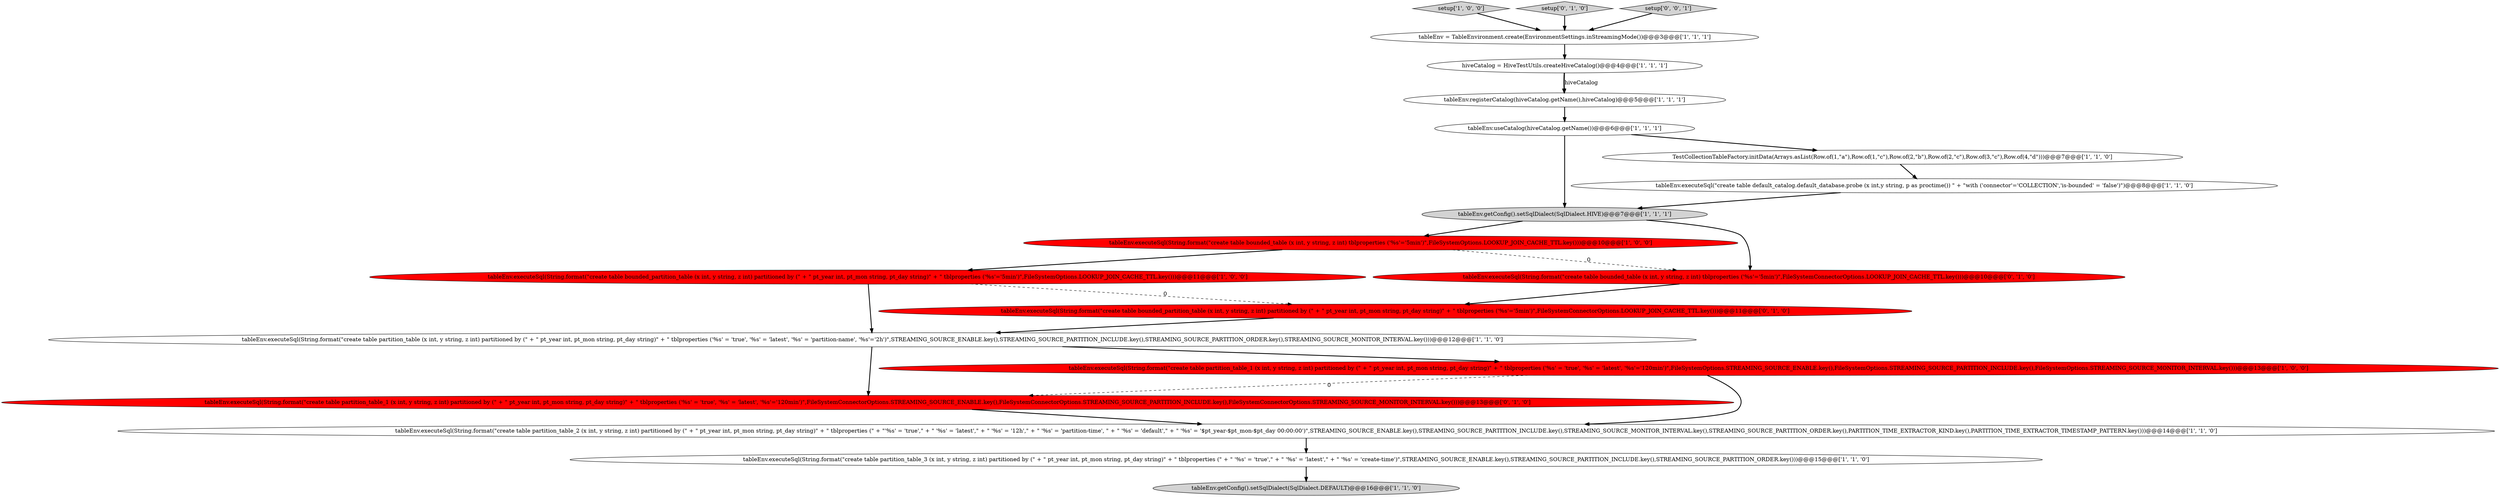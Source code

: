 digraph {
18 [style = filled, label = "tableEnv.executeSql(String.format(\"create table partition_table_1 (x int, y string, z int) partitioned by (\" + \" pt_year int, pt_mon string, pt_day string)\" + \" tblproperties ('%s' = 'true', '%s' = 'latest', '%s'='120min')\",FileSystemConnectorOptions.STREAMING_SOURCE_ENABLE.key(),FileSystemConnectorOptions.STREAMING_SOURCE_PARTITION_INCLUDE.key(),FileSystemConnectorOptions.STREAMING_SOURCE_MONITOR_INTERVAL.key()))@@@13@@@['0', '1', '0']", fillcolor = red, shape = ellipse image = "AAA1AAABBB2BBB"];
14 [style = filled, label = "setup['1', '0', '0']", fillcolor = lightgray, shape = diamond image = "AAA0AAABBB1BBB"];
15 [style = filled, label = "setup['0', '1', '0']", fillcolor = lightgray, shape = diamond image = "AAA0AAABBB2BBB"];
8 [style = filled, label = "tableEnv.registerCatalog(hiveCatalog.getName(),hiveCatalog)@@@5@@@['1', '1', '1']", fillcolor = white, shape = ellipse image = "AAA0AAABBB1BBB"];
10 [style = filled, label = "tableEnv.executeSql(String.format(\"create table partition_table_2 (x int, y string, z int) partitioned by (\" + \" pt_year int, pt_mon string, pt_day string)\" + \" tblproperties (\" + \"'%s' = 'true',\" + \" '%s' = 'latest',\" + \" '%s' = '12h',\" + \" '%s' = 'partition-time', \" + \" '%s' = 'default',\" + \" '%s' = '$pt_year-$pt_mon-$pt_day 00:00:00')\",STREAMING_SOURCE_ENABLE.key(),STREAMING_SOURCE_PARTITION_INCLUDE.key(),STREAMING_SOURCE_MONITOR_INTERVAL.key(),STREAMING_SOURCE_PARTITION_ORDER.key(),PARTITION_TIME_EXTRACTOR_KIND.key(),PARTITION_TIME_EXTRACTOR_TIMESTAMP_PATTERN.key()))@@@14@@@['1', '1', '0']", fillcolor = white, shape = ellipse image = "AAA0AAABBB1BBB"];
17 [style = filled, label = "tableEnv.executeSql(String.format(\"create table bounded_partition_table (x int, y string, z int) partitioned by (\" + \" pt_year int, pt_mon string, pt_day string)\" + \" tblproperties ('%s'='5min')\",FileSystemConnectorOptions.LOOKUP_JOIN_CACHE_TTL.key()))@@@11@@@['0', '1', '0']", fillcolor = red, shape = ellipse image = "AAA1AAABBB2BBB"];
9 [style = filled, label = "tableEnv.executeSql(String.format(\"create table bounded_table (x int, y string, z int) tblproperties ('%s'='5min')\",FileSystemOptions.LOOKUP_JOIN_CACHE_TTL.key()))@@@10@@@['1', '0', '0']", fillcolor = red, shape = ellipse image = "AAA1AAABBB1BBB"];
19 [style = filled, label = "setup['0', '0', '1']", fillcolor = lightgray, shape = diamond image = "AAA0AAABBB3BBB"];
11 [style = filled, label = "hiveCatalog = HiveTestUtils.createHiveCatalog()@@@4@@@['1', '1', '1']", fillcolor = white, shape = ellipse image = "AAA0AAABBB1BBB"];
3 [style = filled, label = "tableEnv.executeSql(String.format(\"create table partition_table (x int, y string, z int) partitioned by (\" + \" pt_year int, pt_mon string, pt_day string)\" + \" tblproperties ('%s' = 'true', '%s' = 'latest', '%s' = 'partition-name', '%s'='2h')\",STREAMING_SOURCE_ENABLE.key(),STREAMING_SOURCE_PARTITION_INCLUDE.key(),STREAMING_SOURCE_PARTITION_ORDER.key(),STREAMING_SOURCE_MONITOR_INTERVAL.key()))@@@12@@@['1', '1', '0']", fillcolor = white, shape = ellipse image = "AAA0AAABBB1BBB"];
6 [style = filled, label = "tableEnv.executeSql(String.format(\"create table partition_table_3 (x int, y string, z int) partitioned by (\" + \" pt_year int, pt_mon string, pt_day string)\" + \" tblproperties (\" + \" '%s' = 'true',\" + \" '%s' = 'latest',\" + \" '%s' = 'create-time')\",STREAMING_SOURCE_ENABLE.key(),STREAMING_SOURCE_PARTITION_INCLUDE.key(),STREAMING_SOURCE_PARTITION_ORDER.key()))@@@15@@@['1', '1', '0']", fillcolor = white, shape = ellipse image = "AAA0AAABBB1BBB"];
2 [style = filled, label = "tableEnv.executeSql(String.format(\"create table bounded_partition_table (x int, y string, z int) partitioned by (\" + \" pt_year int, pt_mon string, pt_day string)\" + \" tblproperties ('%s'='5min')\",FileSystemOptions.LOOKUP_JOIN_CACHE_TTL.key()))@@@11@@@['1', '0', '0']", fillcolor = red, shape = ellipse image = "AAA1AAABBB1BBB"];
12 [style = filled, label = "tableEnv = TableEnvironment.create(EnvironmentSettings.inStreamingMode())@@@3@@@['1', '1', '1']", fillcolor = white, shape = ellipse image = "AAA0AAABBB1BBB"];
13 [style = filled, label = "tableEnv.executeSql(String.format(\"create table partition_table_1 (x int, y string, z int) partitioned by (\" + \" pt_year int, pt_mon string, pt_day string)\" + \" tblproperties ('%s' = 'true', '%s' = 'latest', '%s'='120min')\",FileSystemOptions.STREAMING_SOURCE_ENABLE.key(),FileSystemOptions.STREAMING_SOURCE_PARTITION_INCLUDE.key(),FileSystemOptions.STREAMING_SOURCE_MONITOR_INTERVAL.key()))@@@13@@@['1', '0', '0']", fillcolor = red, shape = ellipse image = "AAA1AAABBB1BBB"];
1 [style = filled, label = "tableEnv.getConfig().setSqlDialect(SqlDialect.HIVE)@@@7@@@['1', '1', '1']", fillcolor = lightgray, shape = ellipse image = "AAA0AAABBB1BBB"];
0 [style = filled, label = "tableEnv.useCatalog(hiveCatalog.getName())@@@6@@@['1', '1', '1']", fillcolor = white, shape = ellipse image = "AAA0AAABBB1BBB"];
5 [style = filled, label = "tableEnv.executeSql(\"create table default_catalog.default_database.probe (x int,y string, p as proctime()) \" + \"with ('connector'='COLLECTION','is-bounded' = 'false')\")@@@8@@@['1', '1', '0']", fillcolor = white, shape = ellipse image = "AAA0AAABBB1BBB"];
16 [style = filled, label = "tableEnv.executeSql(String.format(\"create table bounded_table (x int, y string, z int) tblproperties ('%s'='5min')\",FileSystemConnectorOptions.LOOKUP_JOIN_CACHE_TTL.key()))@@@10@@@['0', '1', '0']", fillcolor = red, shape = ellipse image = "AAA1AAABBB2BBB"];
7 [style = filled, label = "tableEnv.getConfig().setSqlDialect(SqlDialect.DEFAULT)@@@16@@@['1', '1', '0']", fillcolor = lightgray, shape = ellipse image = "AAA0AAABBB1BBB"];
4 [style = filled, label = "TestCollectionTableFactory.initData(Arrays.asList(Row.of(1,\"a\"),Row.of(1,\"c\"),Row.of(2,\"b\"),Row.of(2,\"c\"),Row.of(3,\"c\"),Row.of(4,\"d\")))@@@7@@@['1', '1', '0']", fillcolor = white, shape = ellipse image = "AAA0AAABBB1BBB"];
13->10 [style = bold, label=""];
9->16 [style = dashed, label="0"];
19->12 [style = bold, label=""];
9->2 [style = bold, label=""];
2->3 [style = bold, label=""];
12->11 [style = bold, label=""];
16->17 [style = bold, label=""];
2->17 [style = dashed, label="0"];
10->6 [style = bold, label=""];
1->9 [style = bold, label=""];
3->18 [style = bold, label=""];
8->0 [style = bold, label=""];
5->1 [style = bold, label=""];
18->10 [style = bold, label=""];
0->4 [style = bold, label=""];
1->16 [style = bold, label=""];
0->1 [style = bold, label=""];
14->12 [style = bold, label=""];
17->3 [style = bold, label=""];
3->13 [style = bold, label=""];
11->8 [style = bold, label=""];
15->12 [style = bold, label=""];
13->18 [style = dashed, label="0"];
6->7 [style = bold, label=""];
4->5 [style = bold, label=""];
11->8 [style = solid, label="hiveCatalog"];
}
